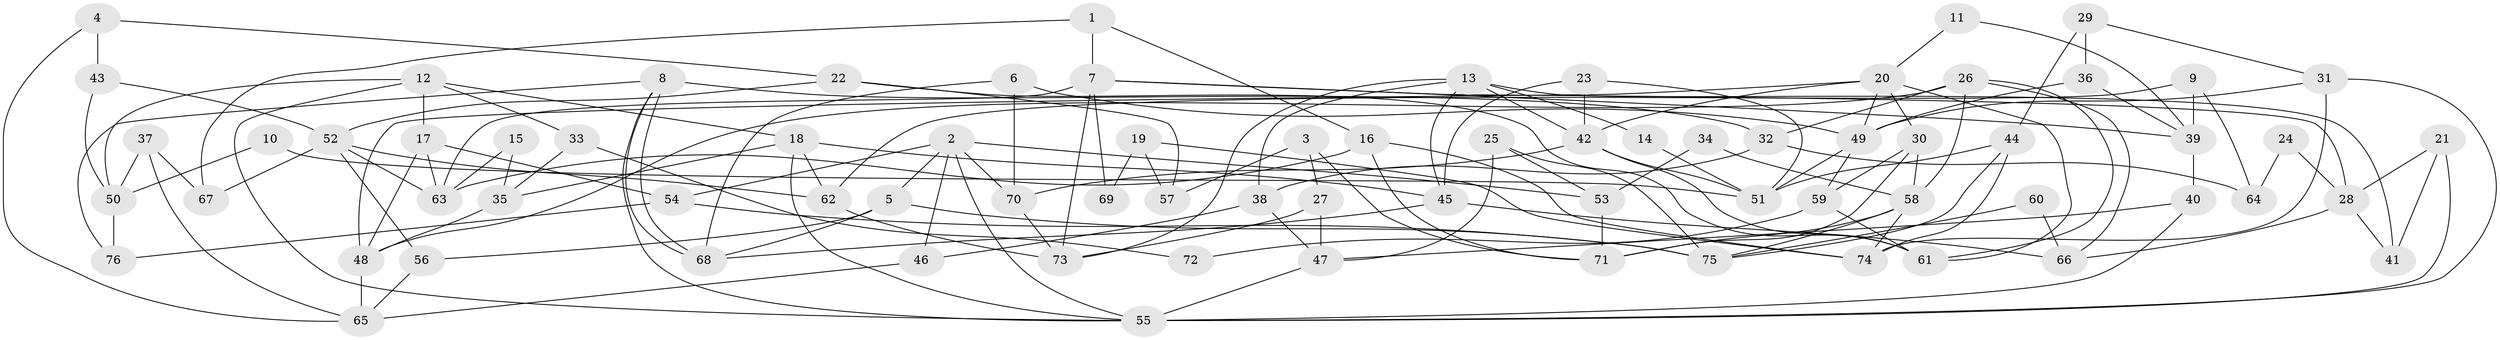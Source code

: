 // coarse degree distribution, {6: 0.07547169811320754, 5: 0.22641509433962265, 3: 0.22641509433962265, 2: 0.16981132075471697, 4: 0.22641509433962265, 7: 0.03773584905660377, 10: 0.03773584905660377}
// Generated by graph-tools (version 1.1) at 2025/55/03/04/25 21:55:08]
// undirected, 76 vertices, 152 edges
graph export_dot {
graph [start="1"]
  node [color=gray90,style=filled];
  1;
  2;
  3;
  4;
  5;
  6;
  7;
  8;
  9;
  10;
  11;
  12;
  13;
  14;
  15;
  16;
  17;
  18;
  19;
  20;
  21;
  22;
  23;
  24;
  25;
  26;
  27;
  28;
  29;
  30;
  31;
  32;
  33;
  34;
  35;
  36;
  37;
  38;
  39;
  40;
  41;
  42;
  43;
  44;
  45;
  46;
  47;
  48;
  49;
  50;
  51;
  52;
  53;
  54;
  55;
  56;
  57;
  58;
  59;
  60;
  61;
  62;
  63;
  64;
  65;
  66;
  67;
  68;
  69;
  70;
  71;
  72;
  73;
  74;
  75;
  76;
  1 -- 67;
  1 -- 7;
  1 -- 16;
  2 -- 55;
  2 -- 70;
  2 -- 5;
  2 -- 46;
  2 -- 53;
  2 -- 54;
  3 -- 71;
  3 -- 27;
  3 -- 57;
  4 -- 22;
  4 -- 65;
  4 -- 43;
  5 -- 68;
  5 -- 56;
  5 -- 75;
  6 -- 70;
  6 -- 68;
  6 -- 49;
  7 -- 73;
  7 -- 39;
  7 -- 28;
  7 -- 63;
  7 -- 69;
  8 -- 55;
  8 -- 68;
  8 -- 68;
  8 -- 32;
  8 -- 76;
  9 -- 62;
  9 -- 39;
  9 -- 64;
  10 -- 51;
  10 -- 50;
  11 -- 20;
  11 -- 39;
  12 -- 17;
  12 -- 50;
  12 -- 18;
  12 -- 33;
  12 -- 55;
  13 -- 45;
  13 -- 42;
  13 -- 14;
  13 -- 38;
  13 -- 41;
  13 -- 73;
  14 -- 51;
  15 -- 35;
  15 -- 63;
  16 -- 71;
  16 -- 63;
  16 -- 74;
  17 -- 63;
  17 -- 54;
  17 -- 48;
  18 -- 55;
  18 -- 35;
  18 -- 45;
  18 -- 62;
  19 -- 74;
  19 -- 57;
  19 -- 69;
  20 -- 49;
  20 -- 42;
  20 -- 30;
  20 -- 48;
  20 -- 61;
  21 -- 41;
  21 -- 28;
  21 -- 55;
  22 -- 52;
  22 -- 61;
  22 -- 57;
  23 -- 51;
  23 -- 42;
  23 -- 45;
  24 -- 64;
  24 -- 28;
  25 -- 47;
  25 -- 75;
  25 -- 53;
  26 -- 58;
  26 -- 48;
  26 -- 32;
  26 -- 61;
  26 -- 66;
  27 -- 47;
  27 -- 73;
  28 -- 66;
  28 -- 41;
  29 -- 44;
  29 -- 31;
  29 -- 36;
  30 -- 58;
  30 -- 59;
  30 -- 71;
  31 -- 55;
  31 -- 49;
  31 -- 74;
  32 -- 38;
  32 -- 64;
  33 -- 35;
  33 -- 72;
  34 -- 53;
  34 -- 58;
  35 -- 48;
  36 -- 49;
  36 -- 39;
  37 -- 65;
  37 -- 50;
  37 -- 67;
  38 -- 46;
  38 -- 47;
  39 -- 40;
  40 -- 55;
  40 -- 47;
  42 -- 61;
  42 -- 51;
  42 -- 70;
  43 -- 52;
  43 -- 50;
  44 -- 74;
  44 -- 75;
  44 -- 51;
  45 -- 66;
  45 -- 68;
  46 -- 65;
  47 -- 55;
  48 -- 65;
  49 -- 59;
  49 -- 51;
  50 -- 76;
  52 -- 56;
  52 -- 63;
  52 -- 62;
  52 -- 67;
  53 -- 71;
  54 -- 75;
  54 -- 76;
  56 -- 65;
  58 -- 74;
  58 -- 71;
  58 -- 75;
  59 -- 61;
  59 -- 72;
  60 -- 75;
  60 -- 66;
  62 -- 73;
  70 -- 73;
}
